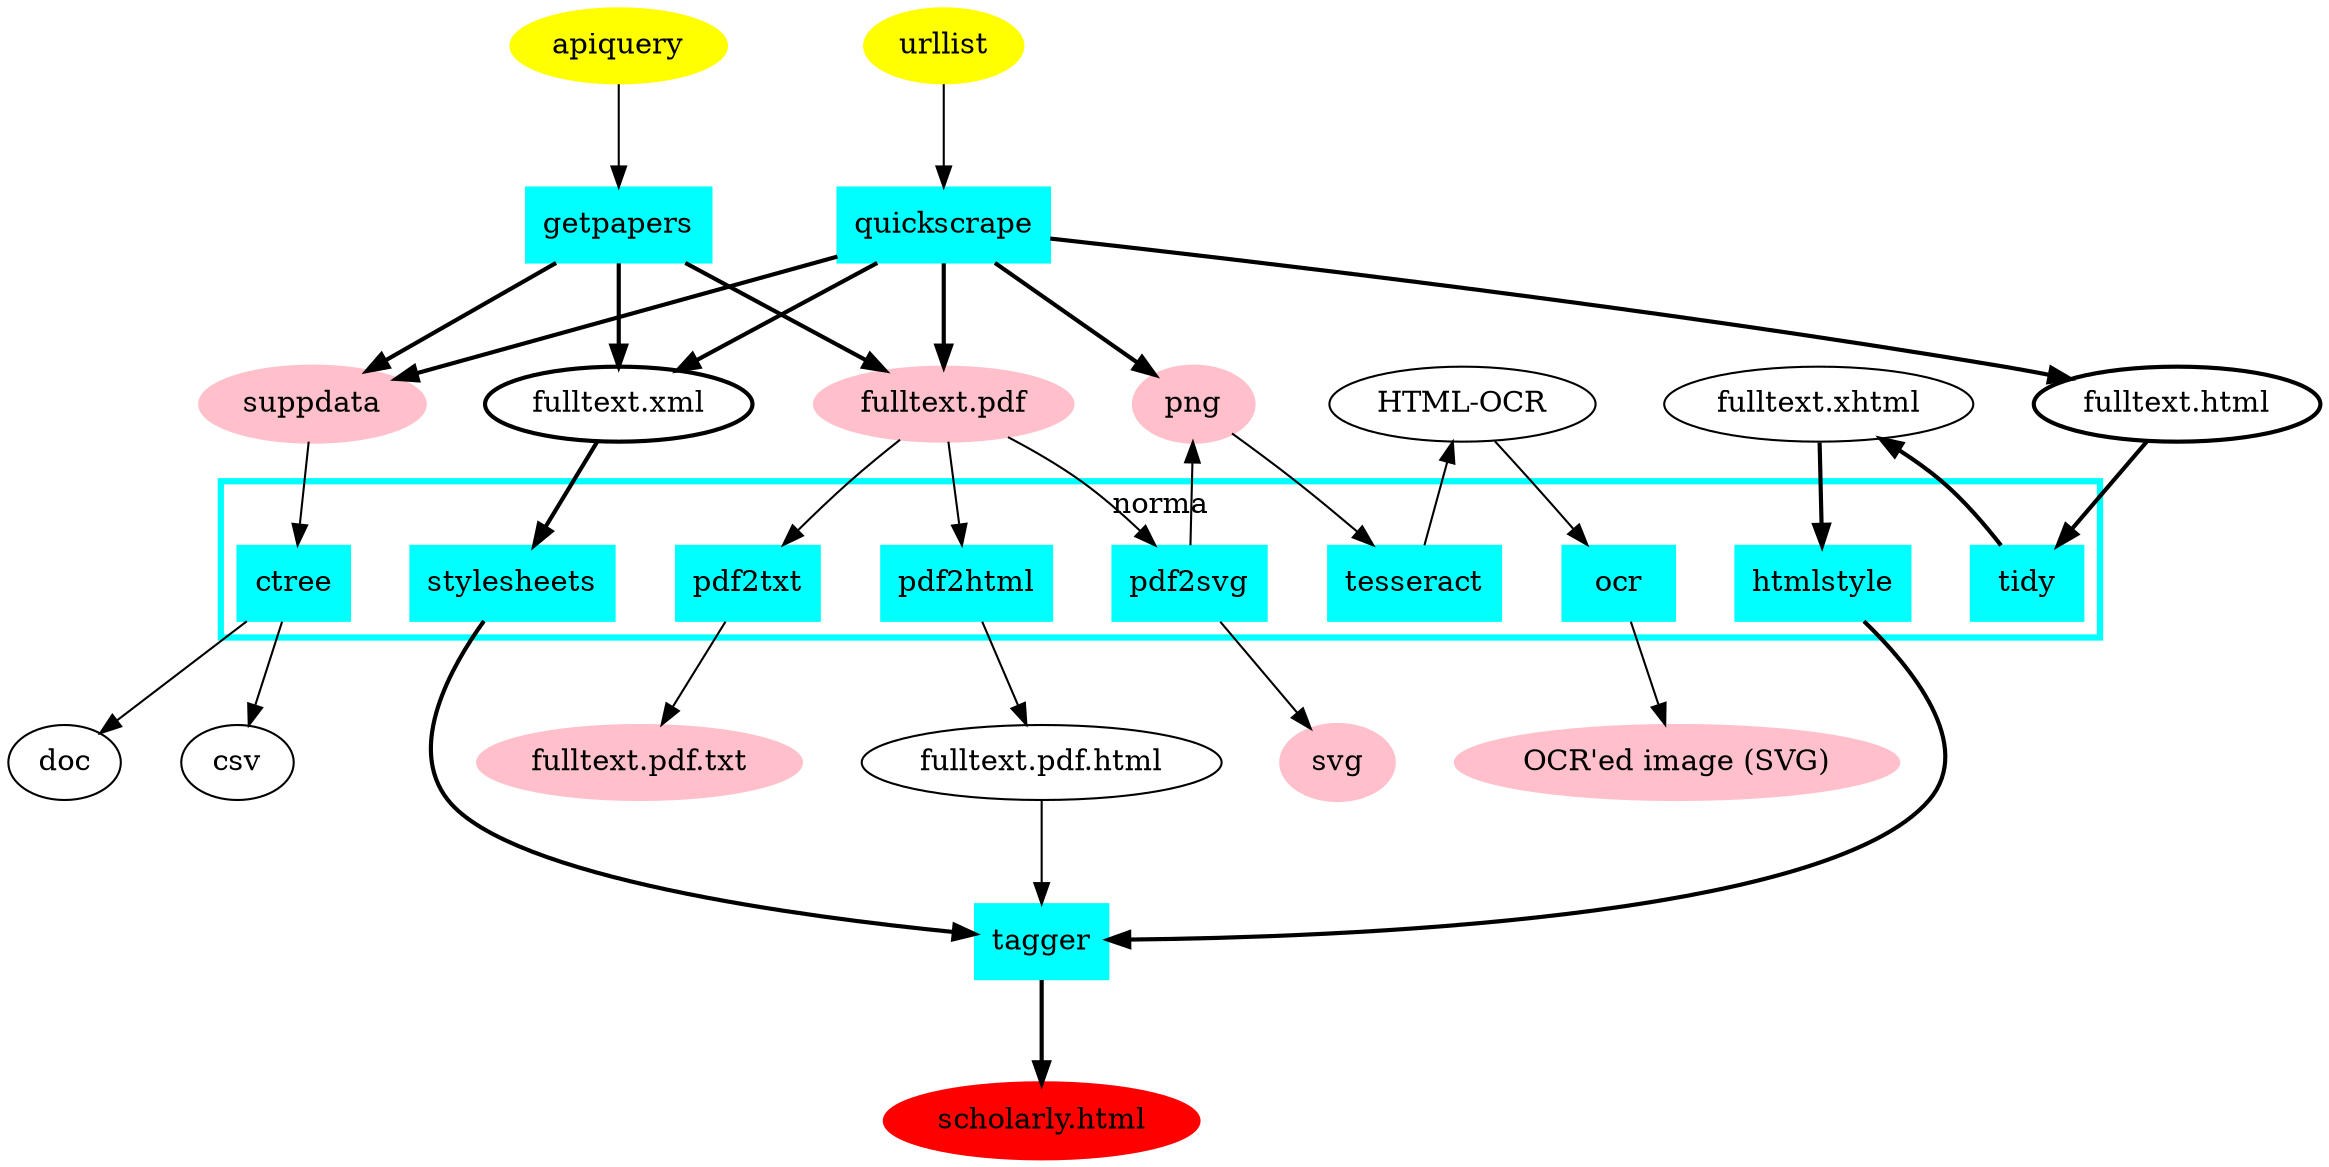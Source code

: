 digraph norma {
graph [nodesep=0.4 ranksep=0.7] 

"apiquery" [label="apiquery", style="filled", color="yellow"];
"urllist" [label="urllist", style="filled", color="yellow"];

"getp" [label="getpapers", style="filled", color="cyan", shape="box"]
"qs" [label="quickscrape", style="filled", color="cyan", shape="box"]

"apiquery" -> "getp";
"urllist" -> "qs";

"f.xml" [label="fulltext.xml", penwidth="2"];
"f.html" [label="fulltext.html", penwidth="2"];
"f.pdf" [label="fulltext.pdf", style="filled", color="pink"];
"f.pdf.html" [label="fulltext.pdf.html"];
"f.pdf.txt" [label="fulltext.pdf.txt", style="filled", color="pink"];
"f.xhtml" [label="fulltext.xhtml"];

"png" [label="png", style="filled" color="pink", penwidth="2"];
"png.hocr.html" [label="HTML-OCR"]
"png.hocr.svg" [label="OCR'ed image (SVG)", style="filled", color="pink"]

"svg" [label="svg", style="filled", color="pink", penwidth="2"];
"sdata" [label="suppdata", style="filled", color="pink", penwidth="2"];
"s.html" [label="scholarly.html", style="filled", color="red", penwidth="2"];

"getp" -> {"f.xml" "f.pdf" "sdata" } [style="bold"];
"qs" -> {"f.xml" "f.pdf" "f.html" "png" "sdata"} [style="bold"];

"f.xml" -> "n.stylesheets" [style="bold"];

"f.html" -> "n.tidy" [style="bold"];
"n.tidy" ->  "f.xhtml" [style="bold"];

"f.xhtml" -> "n.htmlstyle" [style="bold"];

"f.pdf" -> "n.pdf2txt" ;
"n.pdf2txt" -> "f.pdf.txt";

"f.pdf" -> "n.pdf2svg";
"n.pdf2svg" -> "png" 
"n.pdf2svg" -> "svg";


"f.pdf" -> "n.pdf2html" ;
"n.pdf2html" -> {"f.pdf.html"};

"png" -> "n.ocr" ;
"n.ocr" -> "png.hocr.html"

"png.hocr.html" -> "n.ocr2";
"n.ocr2" -> "png.hocr.svg" 

"tagger" [label="tagger", style="filled", color="cyan", shape="box"]
{"n.stylesheets" "n.htmlstyle"} -> "tagger" [style="bold"];
{"f.pdf.html" } -> "tagger";
"tagger" -> "s.html" [style="bold"];

"sdata" -> "n.ctree";
"n.ctree" -> {"doc" "csv"};

subgraph cluster_norma {
    label="norma" color="cyan" penwidth="3";
    "n.stylesheets" [label="stylesheets", style="filled", color="cyan", shape="box"]
    "n.tidy" [label="tidy", style="filled", color="cyan", shape="box"]
    "n.htmlstyle" [label="htmlstyle", style="filled", color="cyan", shape="box"]
    "n.pdf2txt" [label="pdf2txt", style="filled", color="cyan", shape="box"]
    "n.pdf2html" [label="pdf2html", style="filled", color="cyan", shape="box"]
    "n.pdf2svg" [label="pdf2svg", style="filled", color="cyan", shape="box"]
    "n.ctree" [label="ctree", style="filled", color="cyan", shape="box"]
    "n.ocr" [label="tesseract", style="filled", color="cyan", shape="box"]
    "n.ocr2" [label="ocr", style="filled", color="cyan", shape="box"]
}


}
